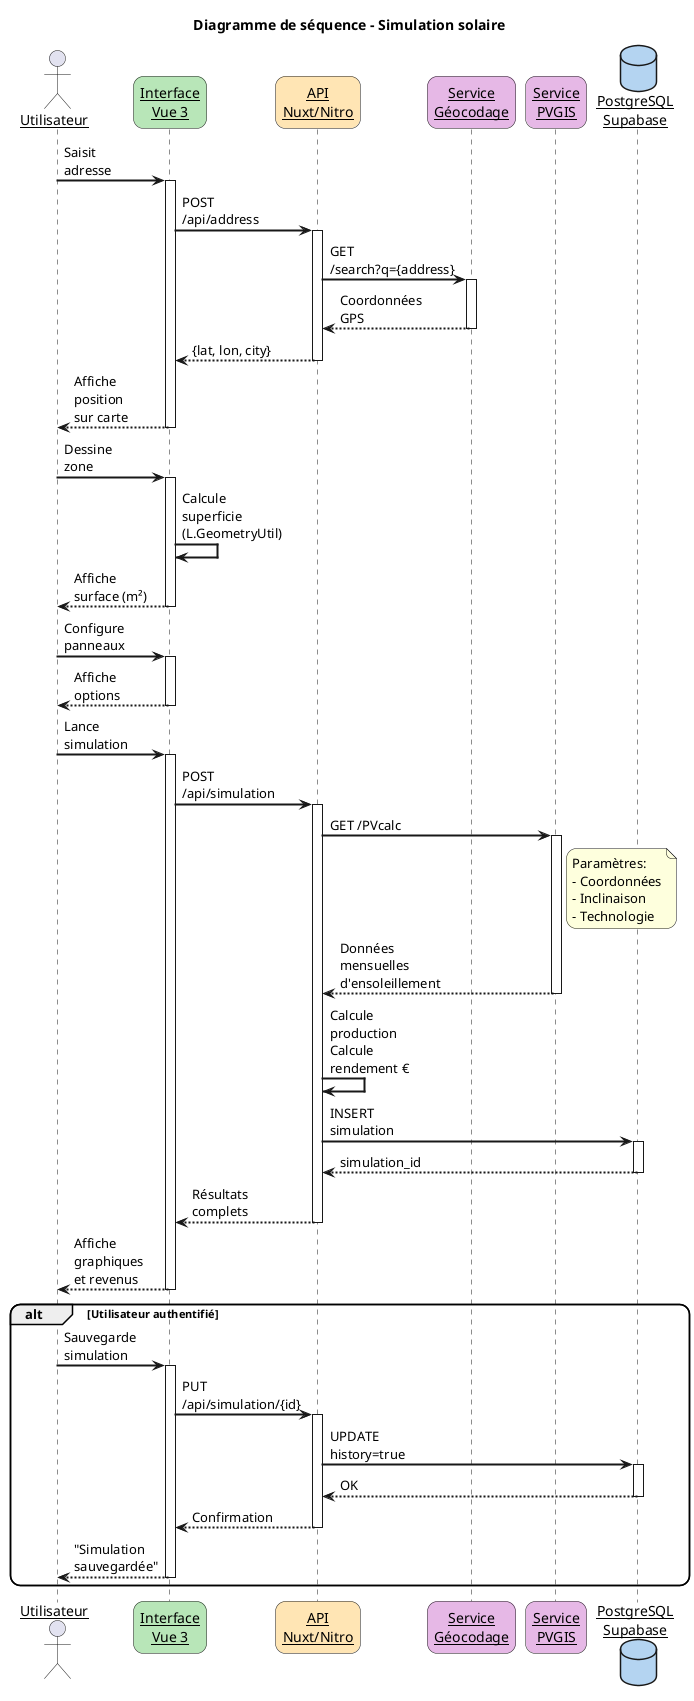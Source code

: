 @startuml Faverton_Sequence_Simulation
' Configuration
skinparam sequenceArrowThickness 2
skinparam roundcorner 20
skinparam maxmessagesize 80
skinparam sequenceParticipant underline

title Diagramme de séquence - Simulation solaire

' Participants
actor "Utilisateur" as User
participant "Interface\nVue 3" as UI #B8E6B8
participant "API\nNuxt/Nitro" as API #FFE5B4
participant "Service\nGéocodage" as Geo #E6B8E6
participant "Service\nPVGIS" as PVGIS #E6B8E6
database "PostgreSQL\nSupabase" as DB #B4D4F1

' Séquence principale
User -> UI : Saisit adresse
activate UI
UI -> API : POST /api/address
activate API
API -> Geo : GET /search?q={address}
activate Geo
Geo --> API : Coordonnées GPS
deactivate Geo
API --> UI : {lat, lon, city}
deactivate API
UI --> User : Affiche position\nsur carte
deactivate UI

User -> UI : Dessine zone
activate UI
UI -> UI : Calcule superficie\n(L.GeometryUtil)
UI --> User : Affiche surface (m²)
deactivate UI

User -> UI : Configure panneaux
activate UI
UI --> User : Affiche options
deactivate UI

User -> UI : Lance simulation
activate UI
UI -> API : POST /api/simulation
activate API

API -> PVGIS : GET /PVcalc
activate PVGIS
note right of PVGIS : Paramètres:\n- Coordonnées\n- Inclinaison\n- Technologie
PVGIS --> API : Données mensuelles\nd'ensoleillement
deactivate PVGIS

API -> API : Calcule production\nCalcule rendement €
API -> DB : INSERT simulation
activate DB
DB --> API : simulation_id
deactivate DB

API --> UI : Résultats complets
deactivate API
UI --> User : Affiche graphiques\net revenus
deactivate UI

alt Utilisateur authentifié
    User -> UI : Sauvegarde simulation
    activate UI
    UI -> API : PUT /api/simulation/{id}
    activate API
    API -> DB : UPDATE history=true
    activate DB
    DB --> API : OK
    deactivate DB
    API --> UI : Confirmation
    deactivate API
    UI --> User : "Simulation sauvegardée"
    deactivate UI
end

@enduml


